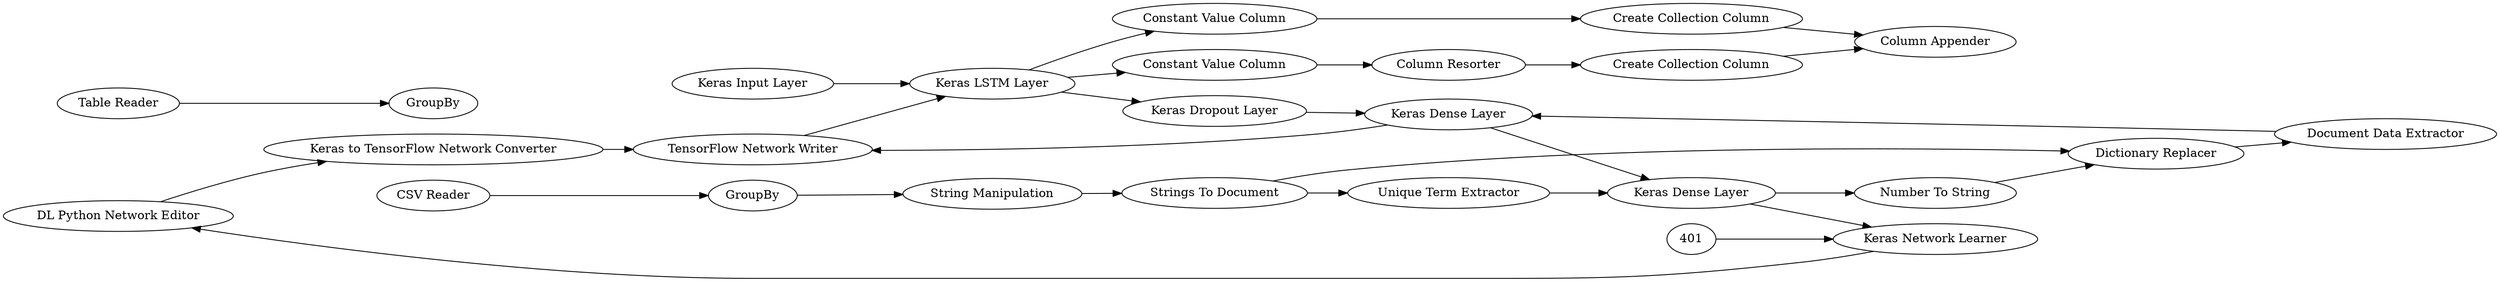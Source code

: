digraph {
	391 [label="DL Python Network Editor"]
	397 [label="Keras Network Learner"]
	398 [label="Keras Input Layer"]
	400 [label="Keras Dropout Layer"]
	89 [label="String Manipulation"]
	283 [label="Constant Value Column"]
	284 [label="Constant Value Column"]
	285 [label="Create Collection Column"]
	286 [label="Create Collection Column"]
	287 [label="Column Resorter"]
	294 [label="Column Appender"]
	299 [label="Table Reader"]
	433 [label=GroupBy]
	434 [label="Unique Term Extractor"]
	435 [label="Strings To Document"]
	436 [label="Dictionary Replacer"]
	437 [label="Number To String"]
	438 [label="Document Data Extractor"]
	439 [label="Cell Splitter"]
	440 [label="Missing Value"]
	441 [label="Column Filter"]
	442 [label="Math Formula"]
	443 [label="CSV Reader"]
	444 [label=GroupBy]
	410 [label="Keras to TensorFlow Network Converter"]
	439 [label="TensorFlow Network Writer"]
	440 [label="Keras LSTM Layer"]
	441 [label="Keras Dense Layer"]
	442 [label="Keras Dense Layer"]
	89 -> 435
	283 -> 287
	284 -> 285
	285 -> 294
	286 -> 294
	287 -> 286
	299 -> 433
	434 -> 442
	435 -> 434
	435 -> 436
	436 -> 438
	437 -> 436
	438 -> 441
	439 -> 440
	440 -> 283
	440 -> 284
	441 -> 439
	442 -> 437
	443 -> 444
	444 -> 89
	391 -> 410
	397 -> 391
	398 -> 440
	400 -> 441
	401 -> 397
	410 -> 439
	440 -> 400
	441 -> 442
	442 -> 397
	rankdir=LR
}
